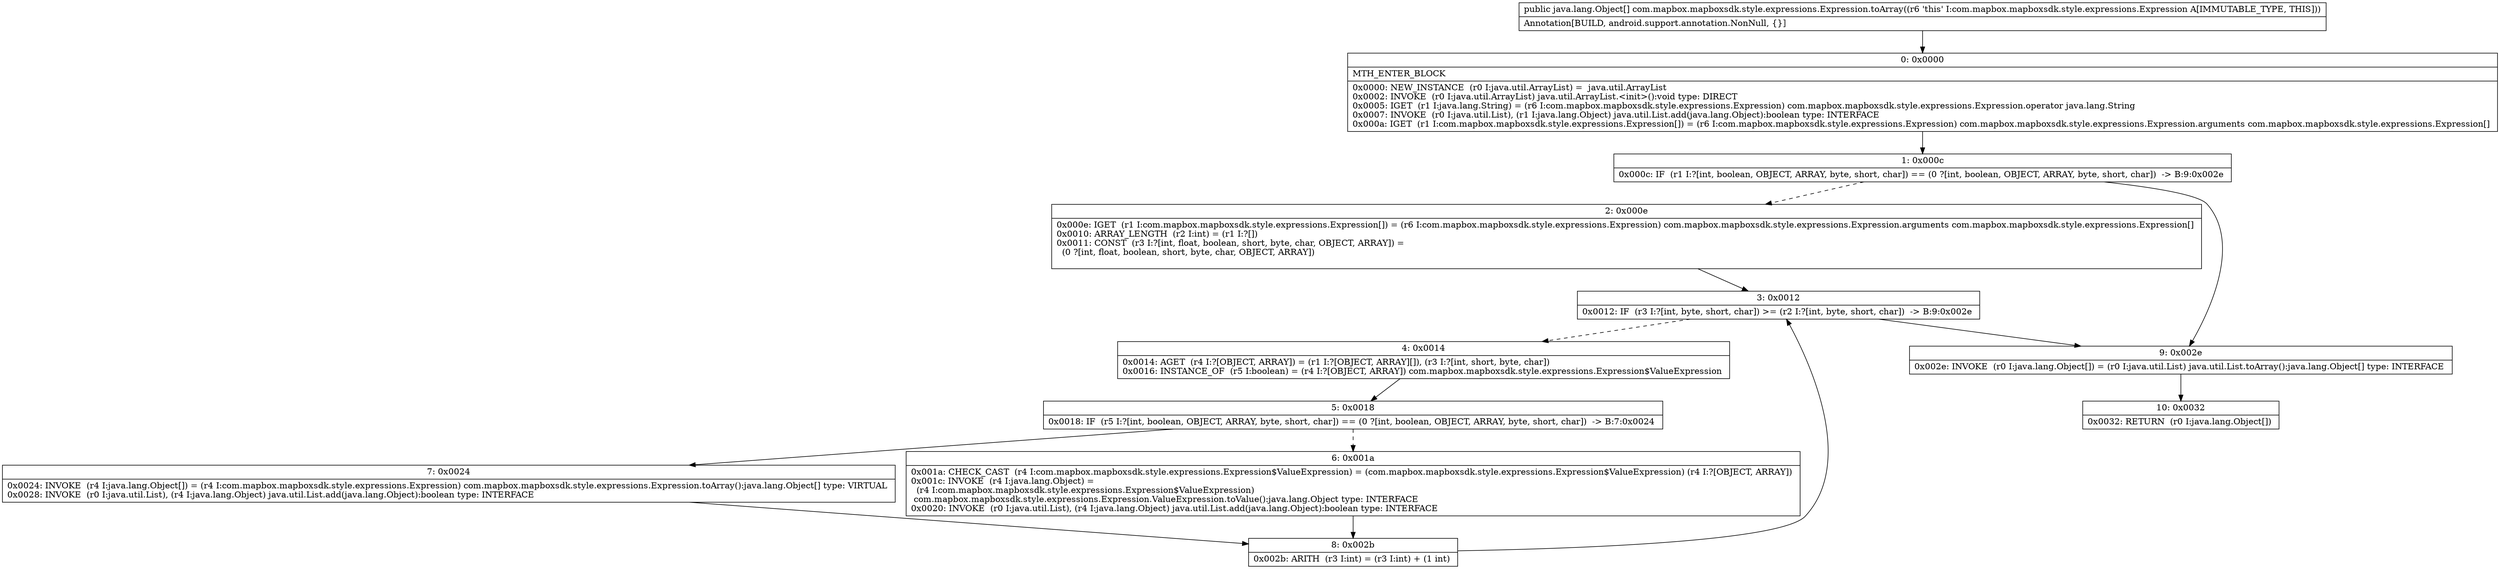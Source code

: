 digraph "CFG forcom.mapbox.mapboxsdk.style.expressions.Expression.toArray()[Ljava\/lang\/Object;" {
Node_0 [shape=record,label="{0\:\ 0x0000|MTH_ENTER_BLOCK\l|0x0000: NEW_INSTANCE  (r0 I:java.util.ArrayList) =  java.util.ArrayList \l0x0002: INVOKE  (r0 I:java.util.ArrayList) java.util.ArrayList.\<init\>():void type: DIRECT \l0x0005: IGET  (r1 I:java.lang.String) = (r6 I:com.mapbox.mapboxsdk.style.expressions.Expression) com.mapbox.mapboxsdk.style.expressions.Expression.operator java.lang.String \l0x0007: INVOKE  (r0 I:java.util.List), (r1 I:java.lang.Object) java.util.List.add(java.lang.Object):boolean type: INTERFACE \l0x000a: IGET  (r1 I:com.mapbox.mapboxsdk.style.expressions.Expression[]) = (r6 I:com.mapbox.mapboxsdk.style.expressions.Expression) com.mapbox.mapboxsdk.style.expressions.Expression.arguments com.mapbox.mapboxsdk.style.expressions.Expression[] \l}"];
Node_1 [shape=record,label="{1\:\ 0x000c|0x000c: IF  (r1 I:?[int, boolean, OBJECT, ARRAY, byte, short, char]) == (0 ?[int, boolean, OBJECT, ARRAY, byte, short, char])  \-\> B:9:0x002e \l}"];
Node_2 [shape=record,label="{2\:\ 0x000e|0x000e: IGET  (r1 I:com.mapbox.mapboxsdk.style.expressions.Expression[]) = (r6 I:com.mapbox.mapboxsdk.style.expressions.Expression) com.mapbox.mapboxsdk.style.expressions.Expression.arguments com.mapbox.mapboxsdk.style.expressions.Expression[] \l0x0010: ARRAY_LENGTH  (r2 I:int) = (r1 I:?[]) \l0x0011: CONST  (r3 I:?[int, float, boolean, short, byte, char, OBJECT, ARRAY]) = \l  (0 ?[int, float, boolean, short, byte, char, OBJECT, ARRAY])\l \l}"];
Node_3 [shape=record,label="{3\:\ 0x0012|0x0012: IF  (r3 I:?[int, byte, short, char]) \>= (r2 I:?[int, byte, short, char])  \-\> B:9:0x002e \l}"];
Node_4 [shape=record,label="{4\:\ 0x0014|0x0014: AGET  (r4 I:?[OBJECT, ARRAY]) = (r1 I:?[OBJECT, ARRAY][]), (r3 I:?[int, short, byte, char]) \l0x0016: INSTANCE_OF  (r5 I:boolean) = (r4 I:?[OBJECT, ARRAY]) com.mapbox.mapboxsdk.style.expressions.Expression$ValueExpression \l}"];
Node_5 [shape=record,label="{5\:\ 0x0018|0x0018: IF  (r5 I:?[int, boolean, OBJECT, ARRAY, byte, short, char]) == (0 ?[int, boolean, OBJECT, ARRAY, byte, short, char])  \-\> B:7:0x0024 \l}"];
Node_6 [shape=record,label="{6\:\ 0x001a|0x001a: CHECK_CAST  (r4 I:com.mapbox.mapboxsdk.style.expressions.Expression$ValueExpression) = (com.mapbox.mapboxsdk.style.expressions.Expression$ValueExpression) (r4 I:?[OBJECT, ARRAY]) \l0x001c: INVOKE  (r4 I:java.lang.Object) = \l  (r4 I:com.mapbox.mapboxsdk.style.expressions.Expression$ValueExpression)\l com.mapbox.mapboxsdk.style.expressions.Expression.ValueExpression.toValue():java.lang.Object type: INTERFACE \l0x0020: INVOKE  (r0 I:java.util.List), (r4 I:java.lang.Object) java.util.List.add(java.lang.Object):boolean type: INTERFACE \l}"];
Node_7 [shape=record,label="{7\:\ 0x0024|0x0024: INVOKE  (r4 I:java.lang.Object[]) = (r4 I:com.mapbox.mapboxsdk.style.expressions.Expression) com.mapbox.mapboxsdk.style.expressions.Expression.toArray():java.lang.Object[] type: VIRTUAL \l0x0028: INVOKE  (r0 I:java.util.List), (r4 I:java.lang.Object) java.util.List.add(java.lang.Object):boolean type: INTERFACE \l}"];
Node_8 [shape=record,label="{8\:\ 0x002b|0x002b: ARITH  (r3 I:int) = (r3 I:int) + (1 int) \l}"];
Node_9 [shape=record,label="{9\:\ 0x002e|0x002e: INVOKE  (r0 I:java.lang.Object[]) = (r0 I:java.util.List) java.util.List.toArray():java.lang.Object[] type: INTERFACE \l}"];
Node_10 [shape=record,label="{10\:\ 0x0032|0x0032: RETURN  (r0 I:java.lang.Object[]) \l}"];
MethodNode[shape=record,label="{public java.lang.Object[] com.mapbox.mapboxsdk.style.expressions.Expression.toArray((r6 'this' I:com.mapbox.mapboxsdk.style.expressions.Expression A[IMMUTABLE_TYPE, THIS]))  | Annotation[BUILD, android.support.annotation.NonNull, \{\}]\l}"];
MethodNode -> Node_0;
Node_0 -> Node_1;
Node_1 -> Node_2[style=dashed];
Node_1 -> Node_9;
Node_2 -> Node_3;
Node_3 -> Node_4[style=dashed];
Node_3 -> Node_9;
Node_4 -> Node_5;
Node_5 -> Node_6[style=dashed];
Node_5 -> Node_7;
Node_6 -> Node_8;
Node_7 -> Node_8;
Node_8 -> Node_3;
Node_9 -> Node_10;
}

